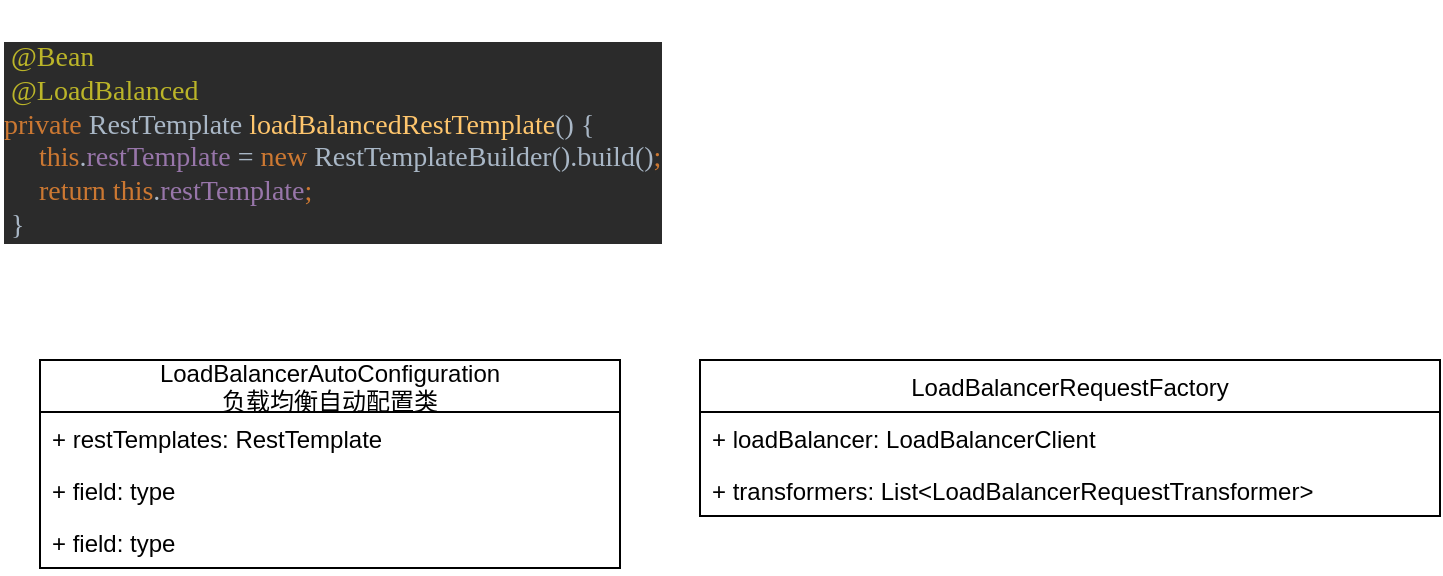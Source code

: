 <mxfile version="20.8.5" type="github">
  <diagram id="bruZlcHIP3pg97opyE75" name="2021.0.5-@LoadBalanced">
    <mxGraphModel dx="1120" dy="1663" grid="1" gridSize="10" guides="1" tooltips="1" connect="1" arrows="1" fold="1" page="1" pageScale="1" pageWidth="827" pageHeight="1169" math="0" shadow="0">
      <root>
        <mxCell id="0" />
        <mxCell id="1" parent="0" />
        <mxCell id="1qtRr6nypjZ_Tf2jb777-1" value="&lt;pre style=&quot;background-color:#2b2b2b;color:#a9b7c6;font-family:&#39;JetBrains Mono&#39;;font-size:10.5pt;&quot;&gt; &lt;span style=&quot;color:#bbb529;&quot;&gt;@Bean&lt;br&gt;&lt;/span&gt;&lt;span style=&quot;color:#bbb529;&quot;&gt; @LoadBalanced&lt;br&gt;&lt;/span&gt;&lt;span style=&quot;color:#cc7832;&quot;&gt;private &lt;/span&gt;RestTemplate &lt;span style=&quot;color:#ffc66d;&quot;&gt;loadBalancedRestTemplate&lt;/span&gt;() {&lt;br&gt;     &lt;span style=&quot;color:#cc7832;&quot;&gt;this&lt;/span&gt;.&lt;span style=&quot;color:#9876aa;&quot;&gt;restTemplate &lt;/span&gt;= &lt;span style=&quot;color:#cc7832;&quot;&gt;new &lt;/span&gt;RestTemplateBuilder().build()&lt;span style=&quot;color:#cc7832;&quot;&gt;;&lt;br&gt;&lt;/span&gt;&lt;span style=&quot;color:#cc7832;&quot;&gt;     return this&lt;/span&gt;.&lt;span style=&quot;color:#9876aa;&quot;&gt;restTemplate&lt;/span&gt;&lt;span style=&quot;color:#cc7832;&quot;&gt;;&lt;br&gt;&lt;/span&gt;&lt;span style=&quot;color:#cc7832;&quot;&gt; &lt;/span&gt;}&lt;/pre&gt;" style="text;whiteSpace=wrap;html=1;" vertex="1" parent="1">
          <mxGeometry x="10" y="-50" width="410" height="150" as="geometry" />
        </mxCell>
        <mxCell id="1qtRr6nypjZ_Tf2jb777-8" value="LoadBalancerAutoConfiguration&#xa;负载均衡自动配置类" style="swimlane;fontStyle=0;childLayout=stackLayout;horizontal=1;startSize=26;fillColor=none;horizontalStack=0;resizeParent=1;resizeParentMax=0;resizeLast=0;collapsible=1;marginBottom=0;" vertex="1" parent="1">
          <mxGeometry x="30" y="130" width="290" height="104" as="geometry" />
        </mxCell>
        <mxCell id="1qtRr6nypjZ_Tf2jb777-9" value="+ restTemplates: RestTemplate" style="text;strokeColor=none;fillColor=none;align=left;verticalAlign=top;spacingLeft=4;spacingRight=4;overflow=hidden;rotatable=0;points=[[0,0.5],[1,0.5]];portConstraint=eastwest;" vertex="1" parent="1qtRr6nypjZ_Tf2jb777-8">
          <mxGeometry y="26" width="290" height="26" as="geometry" />
        </mxCell>
        <mxCell id="1qtRr6nypjZ_Tf2jb777-10" value="+ field: type" style="text;strokeColor=none;fillColor=none;align=left;verticalAlign=top;spacingLeft=4;spacingRight=4;overflow=hidden;rotatable=0;points=[[0,0.5],[1,0.5]];portConstraint=eastwest;" vertex="1" parent="1qtRr6nypjZ_Tf2jb777-8">
          <mxGeometry y="52" width="290" height="26" as="geometry" />
        </mxCell>
        <mxCell id="1qtRr6nypjZ_Tf2jb777-11" value="+ field: type" style="text;strokeColor=none;fillColor=none;align=left;verticalAlign=top;spacingLeft=4;spacingRight=4;overflow=hidden;rotatable=0;points=[[0,0.5],[1,0.5]];portConstraint=eastwest;" vertex="1" parent="1qtRr6nypjZ_Tf2jb777-8">
          <mxGeometry y="78" width="290" height="26" as="geometry" />
        </mxCell>
        <mxCell id="1qtRr6nypjZ_Tf2jb777-12" value="LoadBalancerRequestFactory" style="swimlane;fontStyle=0;childLayout=stackLayout;horizontal=1;startSize=26;fillColor=none;horizontalStack=0;resizeParent=1;resizeParentMax=0;resizeLast=0;collapsible=1;marginBottom=0;" vertex="1" parent="1">
          <mxGeometry x="360" y="130" width="370" height="78" as="geometry" />
        </mxCell>
        <mxCell id="1qtRr6nypjZ_Tf2jb777-13" value="+ loadBalancer: LoadBalancerClient" style="text;strokeColor=none;fillColor=none;align=left;verticalAlign=top;spacingLeft=4;spacingRight=4;overflow=hidden;rotatable=0;points=[[0,0.5],[1,0.5]];portConstraint=eastwest;" vertex="1" parent="1qtRr6nypjZ_Tf2jb777-12">
          <mxGeometry y="26" width="370" height="26" as="geometry" />
        </mxCell>
        <mxCell id="1qtRr6nypjZ_Tf2jb777-14" value="+ transformers: List&lt;LoadBalancerRequestTransformer&gt;" style="text;strokeColor=none;fillColor=none;align=left;verticalAlign=top;spacingLeft=4;spacingRight=4;overflow=hidden;rotatable=0;points=[[0,0.5],[1,0.5]];portConstraint=eastwest;" vertex="1" parent="1qtRr6nypjZ_Tf2jb777-12">
          <mxGeometry y="52" width="370" height="26" as="geometry" />
        </mxCell>
      </root>
    </mxGraphModel>
  </diagram>
</mxfile>
